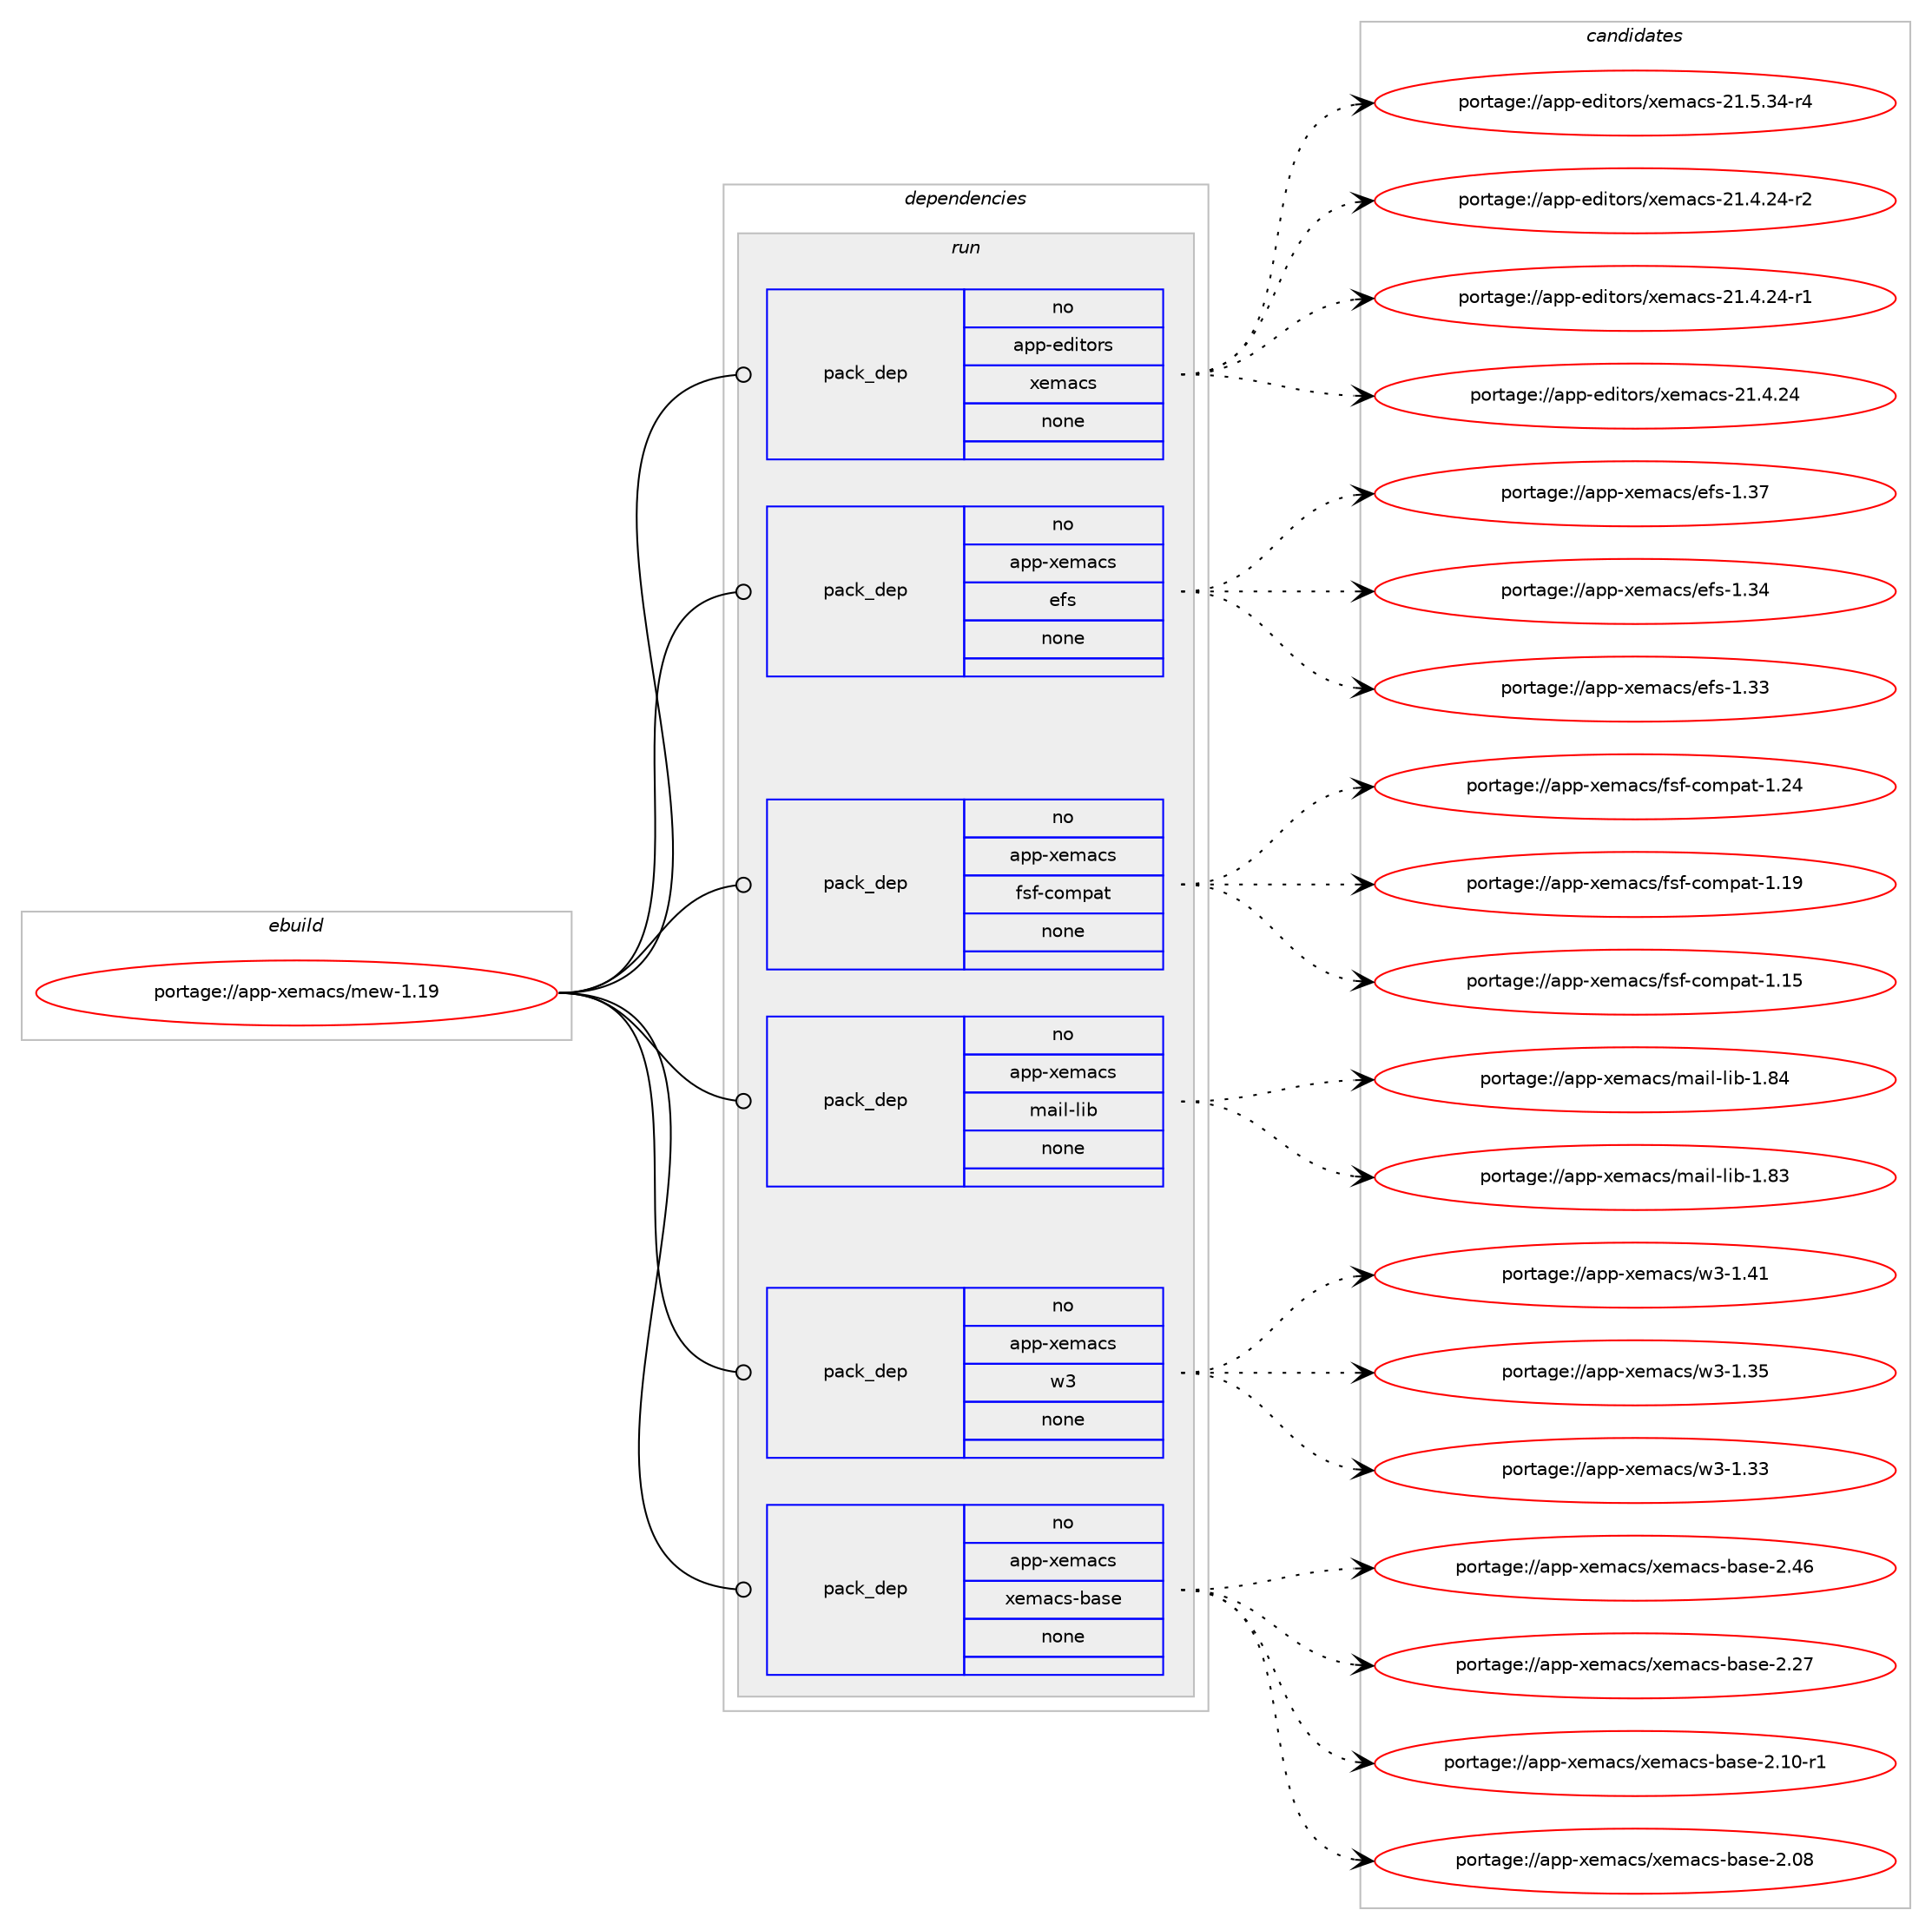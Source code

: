 digraph prolog {

# *************
# Graph options
# *************

newrank=true;
concentrate=true;
compound=true;
graph [rankdir=LR,fontname=Helvetica,fontsize=10,ranksep=1.5];#, ranksep=2.5, nodesep=0.2];
edge  [arrowhead=vee];
node  [fontname=Helvetica,fontsize=10];

# **********
# The ebuild
# **********

subgraph cluster_leftcol {
color=gray;
label=<<i>ebuild</i>>;
id [label="portage://app-xemacs/mew-1.19", color=red, width=4, href="../app-xemacs/mew-1.19.svg"];
}

# ****************
# The dependencies
# ****************

subgraph cluster_midcol {
color=gray;
label=<<i>dependencies</i>>;
subgraph cluster_compile {
fillcolor="#eeeeee";
style=filled;
label=<<i>compile</i>>;
}
subgraph cluster_compileandrun {
fillcolor="#eeeeee";
style=filled;
label=<<i>compile and run</i>>;
}
subgraph cluster_run {
fillcolor="#eeeeee";
style=filled;
label=<<i>run</i>>;
subgraph pack441548 {
dependency588036 [label=<<TABLE BORDER="0" CELLBORDER="1" CELLSPACING="0" CELLPADDING="4" WIDTH="220"><TR><TD ROWSPAN="6" CELLPADDING="30">pack_dep</TD></TR><TR><TD WIDTH="110">no</TD></TR><TR><TD>app-editors</TD></TR><TR><TD>xemacs</TD></TR><TR><TD>none</TD></TR><TR><TD></TD></TR></TABLE>>, shape=none, color=blue];
}
id:e -> dependency588036:w [weight=20,style="solid",arrowhead="odot"];
subgraph pack441549 {
dependency588037 [label=<<TABLE BORDER="0" CELLBORDER="1" CELLSPACING="0" CELLPADDING="4" WIDTH="220"><TR><TD ROWSPAN="6" CELLPADDING="30">pack_dep</TD></TR><TR><TD WIDTH="110">no</TD></TR><TR><TD>app-xemacs</TD></TR><TR><TD>efs</TD></TR><TR><TD>none</TD></TR><TR><TD></TD></TR></TABLE>>, shape=none, color=blue];
}
id:e -> dependency588037:w [weight=20,style="solid",arrowhead="odot"];
subgraph pack441550 {
dependency588038 [label=<<TABLE BORDER="0" CELLBORDER="1" CELLSPACING="0" CELLPADDING="4" WIDTH="220"><TR><TD ROWSPAN="6" CELLPADDING="30">pack_dep</TD></TR><TR><TD WIDTH="110">no</TD></TR><TR><TD>app-xemacs</TD></TR><TR><TD>fsf-compat</TD></TR><TR><TD>none</TD></TR><TR><TD></TD></TR></TABLE>>, shape=none, color=blue];
}
id:e -> dependency588038:w [weight=20,style="solid",arrowhead="odot"];
subgraph pack441551 {
dependency588039 [label=<<TABLE BORDER="0" CELLBORDER="1" CELLSPACING="0" CELLPADDING="4" WIDTH="220"><TR><TD ROWSPAN="6" CELLPADDING="30">pack_dep</TD></TR><TR><TD WIDTH="110">no</TD></TR><TR><TD>app-xemacs</TD></TR><TR><TD>mail-lib</TD></TR><TR><TD>none</TD></TR><TR><TD></TD></TR></TABLE>>, shape=none, color=blue];
}
id:e -> dependency588039:w [weight=20,style="solid",arrowhead="odot"];
subgraph pack441552 {
dependency588040 [label=<<TABLE BORDER="0" CELLBORDER="1" CELLSPACING="0" CELLPADDING="4" WIDTH="220"><TR><TD ROWSPAN="6" CELLPADDING="30">pack_dep</TD></TR><TR><TD WIDTH="110">no</TD></TR><TR><TD>app-xemacs</TD></TR><TR><TD>w3</TD></TR><TR><TD>none</TD></TR><TR><TD></TD></TR></TABLE>>, shape=none, color=blue];
}
id:e -> dependency588040:w [weight=20,style="solid",arrowhead="odot"];
subgraph pack441553 {
dependency588041 [label=<<TABLE BORDER="0" CELLBORDER="1" CELLSPACING="0" CELLPADDING="4" WIDTH="220"><TR><TD ROWSPAN="6" CELLPADDING="30">pack_dep</TD></TR><TR><TD WIDTH="110">no</TD></TR><TR><TD>app-xemacs</TD></TR><TR><TD>xemacs-base</TD></TR><TR><TD>none</TD></TR><TR><TD></TD></TR></TABLE>>, shape=none, color=blue];
}
id:e -> dependency588041:w [weight=20,style="solid",arrowhead="odot"];
}
}

# **************
# The candidates
# **************

subgraph cluster_choices {
rank=same;
color=gray;
label=<<i>candidates</i>>;

subgraph choice441548 {
color=black;
nodesep=1;
choice971121124510110010511611111411547120101109979911545504946534651524511452 [label="portage://app-editors/xemacs-21.5.34-r4", color=red, width=4,href="../app-editors/xemacs-21.5.34-r4.svg"];
choice971121124510110010511611111411547120101109979911545504946524650524511450 [label="portage://app-editors/xemacs-21.4.24-r2", color=red, width=4,href="../app-editors/xemacs-21.4.24-r2.svg"];
choice971121124510110010511611111411547120101109979911545504946524650524511449 [label="portage://app-editors/xemacs-21.4.24-r1", color=red, width=4,href="../app-editors/xemacs-21.4.24-r1.svg"];
choice97112112451011001051161111141154712010110997991154550494652465052 [label="portage://app-editors/xemacs-21.4.24", color=red, width=4,href="../app-editors/xemacs-21.4.24.svg"];
dependency588036:e -> choice971121124510110010511611111411547120101109979911545504946534651524511452:w [style=dotted,weight="100"];
dependency588036:e -> choice971121124510110010511611111411547120101109979911545504946524650524511450:w [style=dotted,weight="100"];
dependency588036:e -> choice971121124510110010511611111411547120101109979911545504946524650524511449:w [style=dotted,weight="100"];
dependency588036:e -> choice97112112451011001051161111141154712010110997991154550494652465052:w [style=dotted,weight="100"];
}
subgraph choice441549 {
color=black;
nodesep=1;
choice97112112451201011099799115471011021154549465155 [label="portage://app-xemacs/efs-1.37", color=red, width=4,href="../app-xemacs/efs-1.37.svg"];
choice97112112451201011099799115471011021154549465152 [label="portage://app-xemacs/efs-1.34", color=red, width=4,href="../app-xemacs/efs-1.34.svg"];
choice97112112451201011099799115471011021154549465151 [label="portage://app-xemacs/efs-1.33", color=red, width=4,href="../app-xemacs/efs-1.33.svg"];
dependency588037:e -> choice97112112451201011099799115471011021154549465155:w [style=dotted,weight="100"];
dependency588037:e -> choice97112112451201011099799115471011021154549465152:w [style=dotted,weight="100"];
dependency588037:e -> choice97112112451201011099799115471011021154549465151:w [style=dotted,weight="100"];
}
subgraph choice441550 {
color=black;
nodesep=1;
choice97112112451201011099799115471021151024599111109112971164549465052 [label="portage://app-xemacs/fsf-compat-1.24", color=red, width=4,href="../app-xemacs/fsf-compat-1.24.svg"];
choice97112112451201011099799115471021151024599111109112971164549464957 [label="portage://app-xemacs/fsf-compat-1.19", color=red, width=4,href="../app-xemacs/fsf-compat-1.19.svg"];
choice97112112451201011099799115471021151024599111109112971164549464953 [label="portage://app-xemacs/fsf-compat-1.15", color=red, width=4,href="../app-xemacs/fsf-compat-1.15.svg"];
dependency588038:e -> choice97112112451201011099799115471021151024599111109112971164549465052:w [style=dotted,weight="100"];
dependency588038:e -> choice97112112451201011099799115471021151024599111109112971164549464957:w [style=dotted,weight="100"];
dependency588038:e -> choice97112112451201011099799115471021151024599111109112971164549464953:w [style=dotted,weight="100"];
}
subgraph choice441551 {
color=black;
nodesep=1;
choice97112112451201011099799115471099710510845108105984549465652 [label="portage://app-xemacs/mail-lib-1.84", color=red, width=4,href="../app-xemacs/mail-lib-1.84.svg"];
choice97112112451201011099799115471099710510845108105984549465651 [label="portage://app-xemacs/mail-lib-1.83", color=red, width=4,href="../app-xemacs/mail-lib-1.83.svg"];
dependency588039:e -> choice97112112451201011099799115471099710510845108105984549465652:w [style=dotted,weight="100"];
dependency588039:e -> choice97112112451201011099799115471099710510845108105984549465651:w [style=dotted,weight="100"];
}
subgraph choice441552 {
color=black;
nodesep=1;
choice9711211245120101109979911547119514549465249 [label="portage://app-xemacs/w3-1.41", color=red, width=4,href="../app-xemacs/w3-1.41.svg"];
choice9711211245120101109979911547119514549465153 [label="portage://app-xemacs/w3-1.35", color=red, width=4,href="../app-xemacs/w3-1.35.svg"];
choice9711211245120101109979911547119514549465151 [label="portage://app-xemacs/w3-1.33", color=red, width=4,href="../app-xemacs/w3-1.33.svg"];
dependency588040:e -> choice9711211245120101109979911547119514549465249:w [style=dotted,weight="100"];
dependency588040:e -> choice9711211245120101109979911547119514549465153:w [style=dotted,weight="100"];
dependency588040:e -> choice9711211245120101109979911547119514549465151:w [style=dotted,weight="100"];
}
subgraph choice441553 {
color=black;
nodesep=1;
choice971121124512010110997991154712010110997991154598971151014550465254 [label="portage://app-xemacs/xemacs-base-2.46", color=red, width=4,href="../app-xemacs/xemacs-base-2.46.svg"];
choice971121124512010110997991154712010110997991154598971151014550465055 [label="portage://app-xemacs/xemacs-base-2.27", color=red, width=4,href="../app-xemacs/xemacs-base-2.27.svg"];
choice9711211245120101109979911547120101109979911545989711510145504649484511449 [label="portage://app-xemacs/xemacs-base-2.10-r1", color=red, width=4,href="../app-xemacs/xemacs-base-2.10-r1.svg"];
choice971121124512010110997991154712010110997991154598971151014550464856 [label="portage://app-xemacs/xemacs-base-2.08", color=red, width=4,href="../app-xemacs/xemacs-base-2.08.svg"];
dependency588041:e -> choice971121124512010110997991154712010110997991154598971151014550465254:w [style=dotted,weight="100"];
dependency588041:e -> choice971121124512010110997991154712010110997991154598971151014550465055:w [style=dotted,weight="100"];
dependency588041:e -> choice9711211245120101109979911547120101109979911545989711510145504649484511449:w [style=dotted,weight="100"];
dependency588041:e -> choice971121124512010110997991154712010110997991154598971151014550464856:w [style=dotted,weight="100"];
}
}

}
